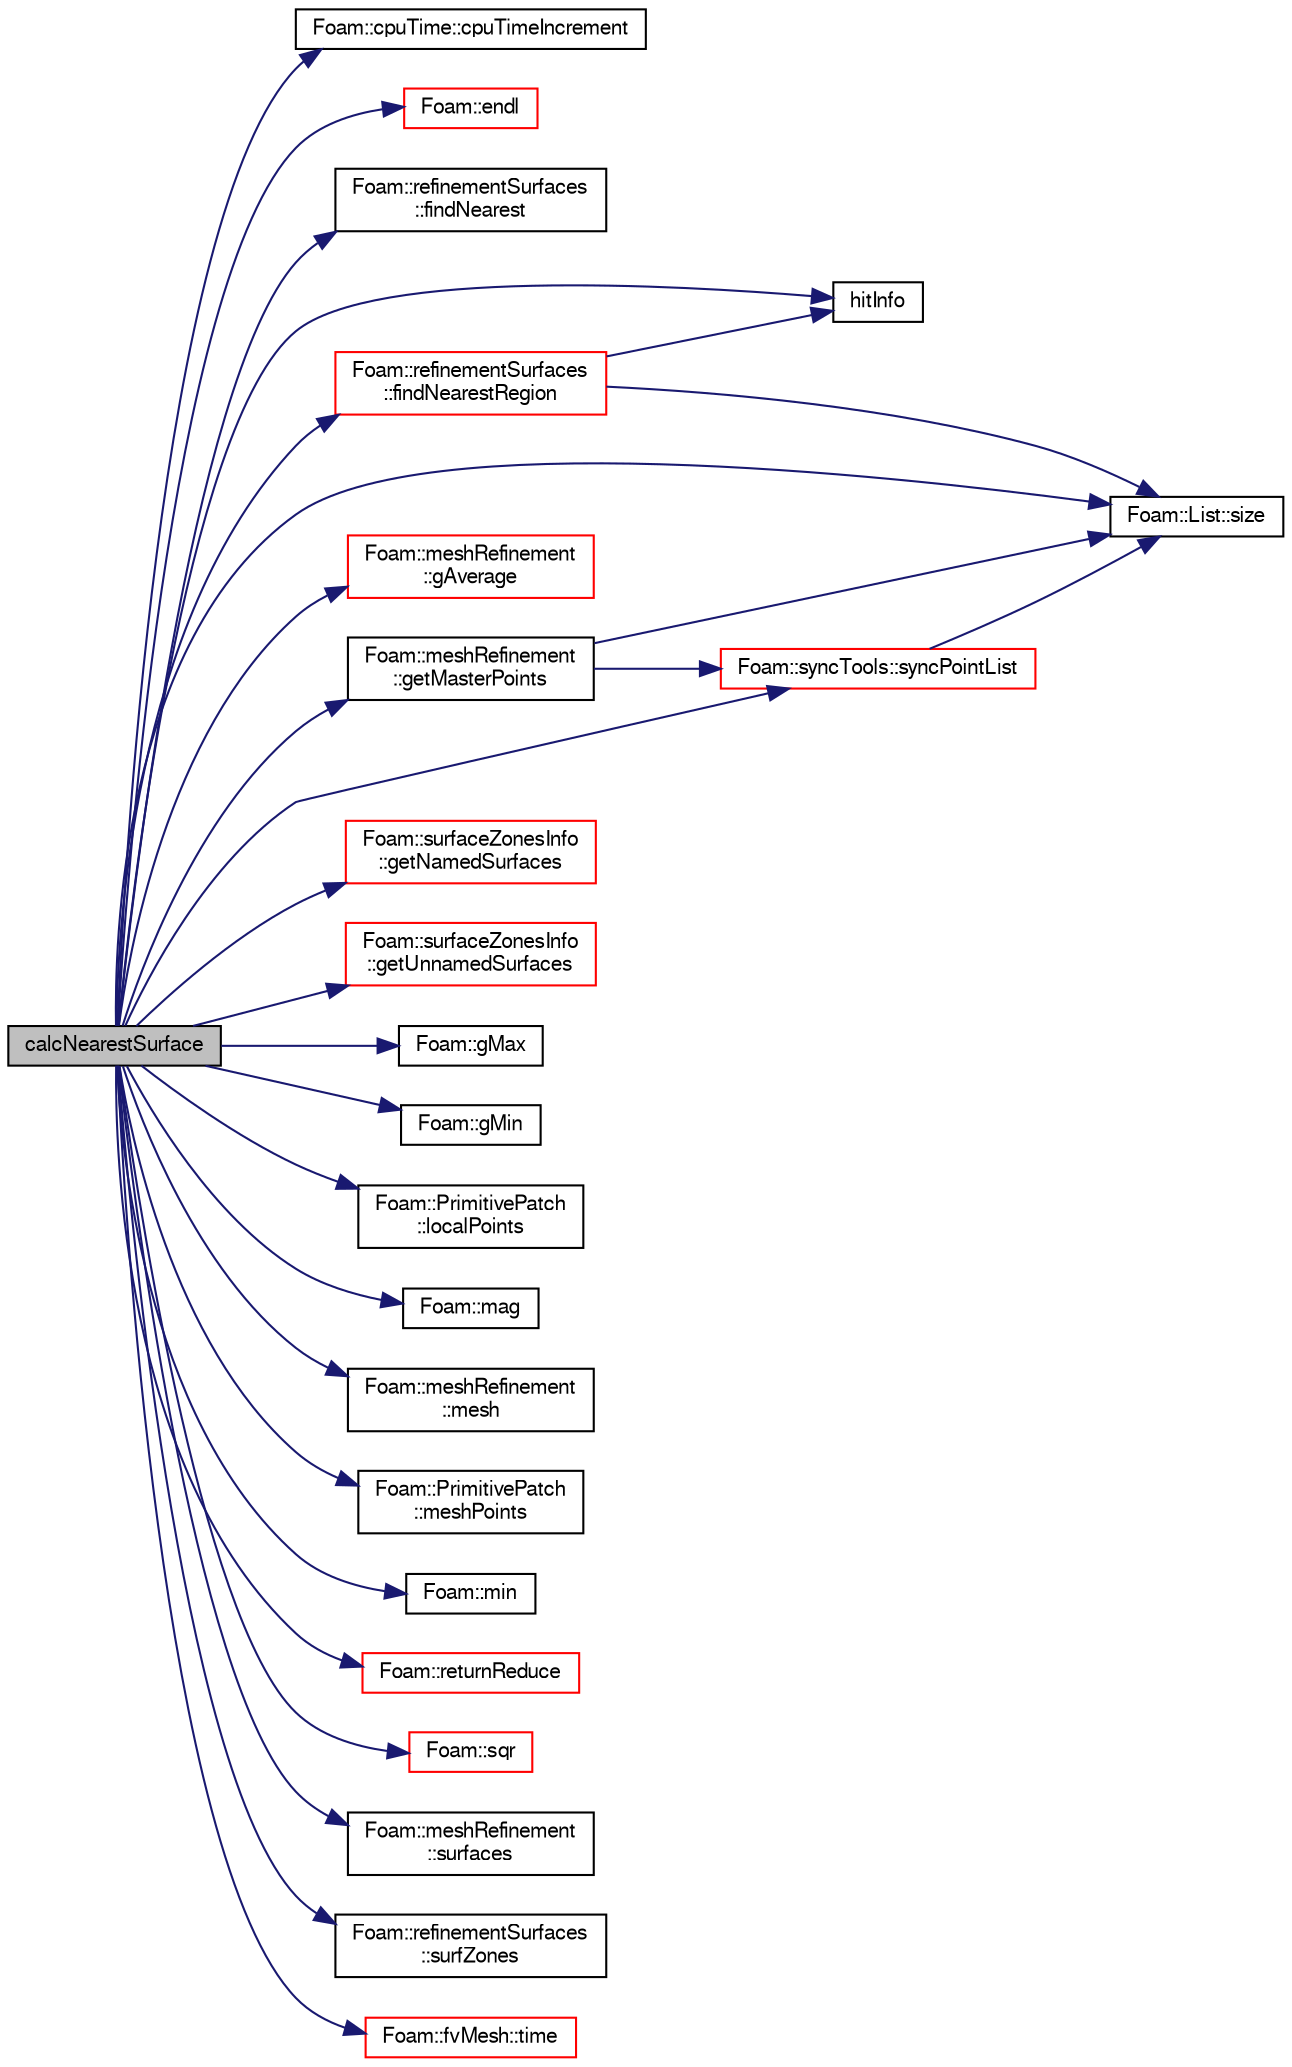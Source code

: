 digraph "calcNearestSurface"
{
  bgcolor="transparent";
  edge [fontname="FreeSans",fontsize="10",labelfontname="FreeSans",labelfontsize="10"];
  node [fontname="FreeSans",fontsize="10",shape=record];
  rankdir="LR";
  Node1 [label="calcNearestSurface",height=0.2,width=0.4,color="black", fillcolor="grey75", style="filled" fontcolor="black"];
  Node1 -> Node2 [color="midnightblue",fontsize="10",style="solid",fontname="FreeSans"];
  Node2 [label="Foam::cpuTime::cpuTimeIncrement",height=0.2,width=0.4,color="black",URL="$a00412.html#a43eed4a8935c988474b2232d55ada013",tooltip="Return CPU time (in seconds) since last call to cpuTimeIncrement() "];
  Node1 -> Node3 [color="midnightblue",fontsize="10",style="solid",fontname="FreeSans"];
  Node3 [label="Foam::endl",height=0.2,width=0.4,color="red",URL="$a10237.html#a2db8fe02a0d3909e9351bb4275b23ce4",tooltip="Add newline and flush stream. "];
  Node1 -> Node4 [color="midnightblue",fontsize="10",style="solid",fontname="FreeSans"];
  Node4 [label="Foam::refinementSurfaces\l::findNearest",height=0.2,width=0.4,color="black",URL="$a02054.html#ac28de907a5e0dfdd758babef6cb009f2",tooltip="Find nearest point on surfaces. "];
  Node1 -> Node5 [color="midnightblue",fontsize="10",style="solid",fontname="FreeSans"];
  Node5 [label="Foam::refinementSurfaces\l::findNearestRegion",height=0.2,width=0.4,color="red",URL="$a02054.html#a5ce86015ef1926009d3bee3cc1b1784c",tooltip="Find nearest point on surfaces. Return surface and region on. "];
  Node5 -> Node6 [color="midnightblue",fontsize="10",style="solid",fontname="FreeSans"];
  Node6 [label="hitInfo",height=0.2,width=0.4,color="black",URL="$a04168.html#aeeb7f2232c98add1252a48c0cac40d8b"];
  Node5 -> Node7 [color="midnightblue",fontsize="10",style="solid",fontname="FreeSans"];
  Node7 [label="Foam::List::size",height=0.2,width=0.4,color="black",URL="$a01325.html#a8a5f6fa29bd4b500caf186f60245b384",tooltip="Override size to be inconsistent with allocated storage. "];
  Node1 -> Node8 [color="midnightblue",fontsize="10",style="solid",fontname="FreeSans"];
  Node8 [label="Foam::meshRefinement\l::gAverage",height=0.2,width=0.4,color="red",URL="$a01428.html#a7e4205ba28cb720bb897769658b2bcc2",tooltip="Helper: calculate average. "];
  Node1 -> Node9 [color="midnightblue",fontsize="10",style="solid",fontname="FreeSans"];
  Node9 [label="Foam::meshRefinement\l::getMasterPoints",height=0.2,width=0.4,color="black",URL="$a01428.html#ab7f36dd5e2a0f638f316332f5e355ea6",tooltip="Determine master point for subset of points. If coupled. "];
  Node9 -> Node7 [color="midnightblue",fontsize="10",style="solid",fontname="FreeSans"];
  Node9 -> Node10 [color="midnightblue",fontsize="10",style="solid",fontname="FreeSans"];
  Node10 [label="Foam::syncTools::syncPointList",height=0.2,width=0.4,color="red",URL="$a02474.html#a197ed77a9101bdfb37253bd3f507c017",tooltip="Synchronize values on all mesh points. "];
  Node10 -> Node7 [color="midnightblue",fontsize="10",style="solid",fontname="FreeSans"];
  Node1 -> Node11 [color="midnightblue",fontsize="10",style="solid",fontname="FreeSans"];
  Node11 [label="Foam::surfaceZonesInfo\l::getNamedSurfaces",height=0.2,width=0.4,color="red",URL="$a02432.html#a59d8871cd9c916017046af1f0a57c60f",tooltip="Get indices of named surfaces (surfaces with faceZoneName) "];
  Node1 -> Node12 [color="midnightblue",fontsize="10",style="solid",fontname="FreeSans"];
  Node12 [label="Foam::surfaceZonesInfo\l::getUnnamedSurfaces",height=0.2,width=0.4,color="red",URL="$a02432.html#a1f8c08324d9ad320e759f30f23b2d151",tooltip="Get indices of unnamed surfaces (surfaces without faceZoneName) "];
  Node1 -> Node13 [color="midnightblue",fontsize="10",style="solid",fontname="FreeSans"];
  Node13 [label="Foam::gMax",height=0.2,width=0.4,color="black",URL="$a10237.html#ae8d631fb8e841947408bb711abfb1e67"];
  Node1 -> Node14 [color="midnightblue",fontsize="10",style="solid",fontname="FreeSans"];
  Node14 [label="Foam::gMin",height=0.2,width=0.4,color="black",URL="$a10237.html#aca330ee6cfe7d602300dbc5905f8c9f6"];
  Node1 -> Node6 [color="midnightblue",fontsize="10",style="solid",fontname="FreeSans"];
  Node1 -> Node15 [color="midnightblue",fontsize="10",style="solid",fontname="FreeSans"];
  Node15 [label="Foam::PrimitivePatch\l::localPoints",height=0.2,width=0.4,color="black",URL="$a01914.html#a180aa335ba66b3224df33de8eb29b3bf",tooltip="Return pointField of points in patch. "];
  Node1 -> Node16 [color="midnightblue",fontsize="10",style="solid",fontname="FreeSans"];
  Node16 [label="Foam::mag",height=0.2,width=0.4,color="black",URL="$a10237.html#a929da2a3fdcf3dacbbe0487d3a330dae"];
  Node1 -> Node17 [color="midnightblue",fontsize="10",style="solid",fontname="FreeSans"];
  Node17 [label="Foam::meshRefinement\l::mesh",height=0.2,width=0.4,color="black",URL="$a01428.html#a9687e6999ad5ae21072ec74623f049ff",tooltip="Reference to mesh. "];
  Node1 -> Node18 [color="midnightblue",fontsize="10",style="solid",fontname="FreeSans"];
  Node18 [label="Foam::PrimitivePatch\l::meshPoints",height=0.2,width=0.4,color="black",URL="$a01914.html#ae4935f85c38392518565dd7c666e3caf",tooltip="Return labelList of mesh points in patch. They are constructed. "];
  Node1 -> Node19 [color="midnightblue",fontsize="10",style="solid",fontname="FreeSans"];
  Node19 [label="Foam::min",height=0.2,width=0.4,color="black",URL="$a10237.html#a253e112ad2d56d96230ff39ea7f442dc"];
  Node1 -> Node20 [color="midnightblue",fontsize="10",style="solid",fontname="FreeSans"];
  Node20 [label="Foam::returnReduce",height=0.2,width=0.4,color="red",URL="$a10237.html#a8d528a67d2a9c6fe4fb94bc86872624b"];
  Node1 -> Node7 [color="midnightblue",fontsize="10",style="solid",fontname="FreeSans"];
  Node1 -> Node21 [color="midnightblue",fontsize="10",style="solid",fontname="FreeSans"];
  Node21 [label="Foam::sqr",height=0.2,width=0.4,color="red",URL="$a10237.html#a277dc11c581d53826ab5090b08f3b17b"];
  Node1 -> Node22 [color="midnightblue",fontsize="10",style="solid",fontname="FreeSans"];
  Node22 [label="Foam::meshRefinement\l::surfaces",height=0.2,width=0.4,color="black",URL="$a01428.html#abfe5d40ecb95ef56a32ac65bc9d7e351",tooltip="Reference to surface search engines. "];
  Node1 -> Node23 [color="midnightblue",fontsize="10",style="solid",fontname="FreeSans"];
  Node23 [label="Foam::refinementSurfaces\l::surfZones",height=0.2,width=0.4,color="black",URL="$a02054.html#ae149e1770f0bee2a1c69148fe9c6e6a3"];
  Node1 -> Node10 [color="midnightblue",fontsize="10",style="solid",fontname="FreeSans"];
  Node1 -> Node24 [color="midnightblue",fontsize="10",style="solid",fontname="FreeSans"];
  Node24 [label="Foam::fvMesh::time",height=0.2,width=0.4,color="red",URL="$a00851.html#a48fcf6de2789aff6b430b5fc1a05693f",tooltip="Return the top-level database. "];
}

